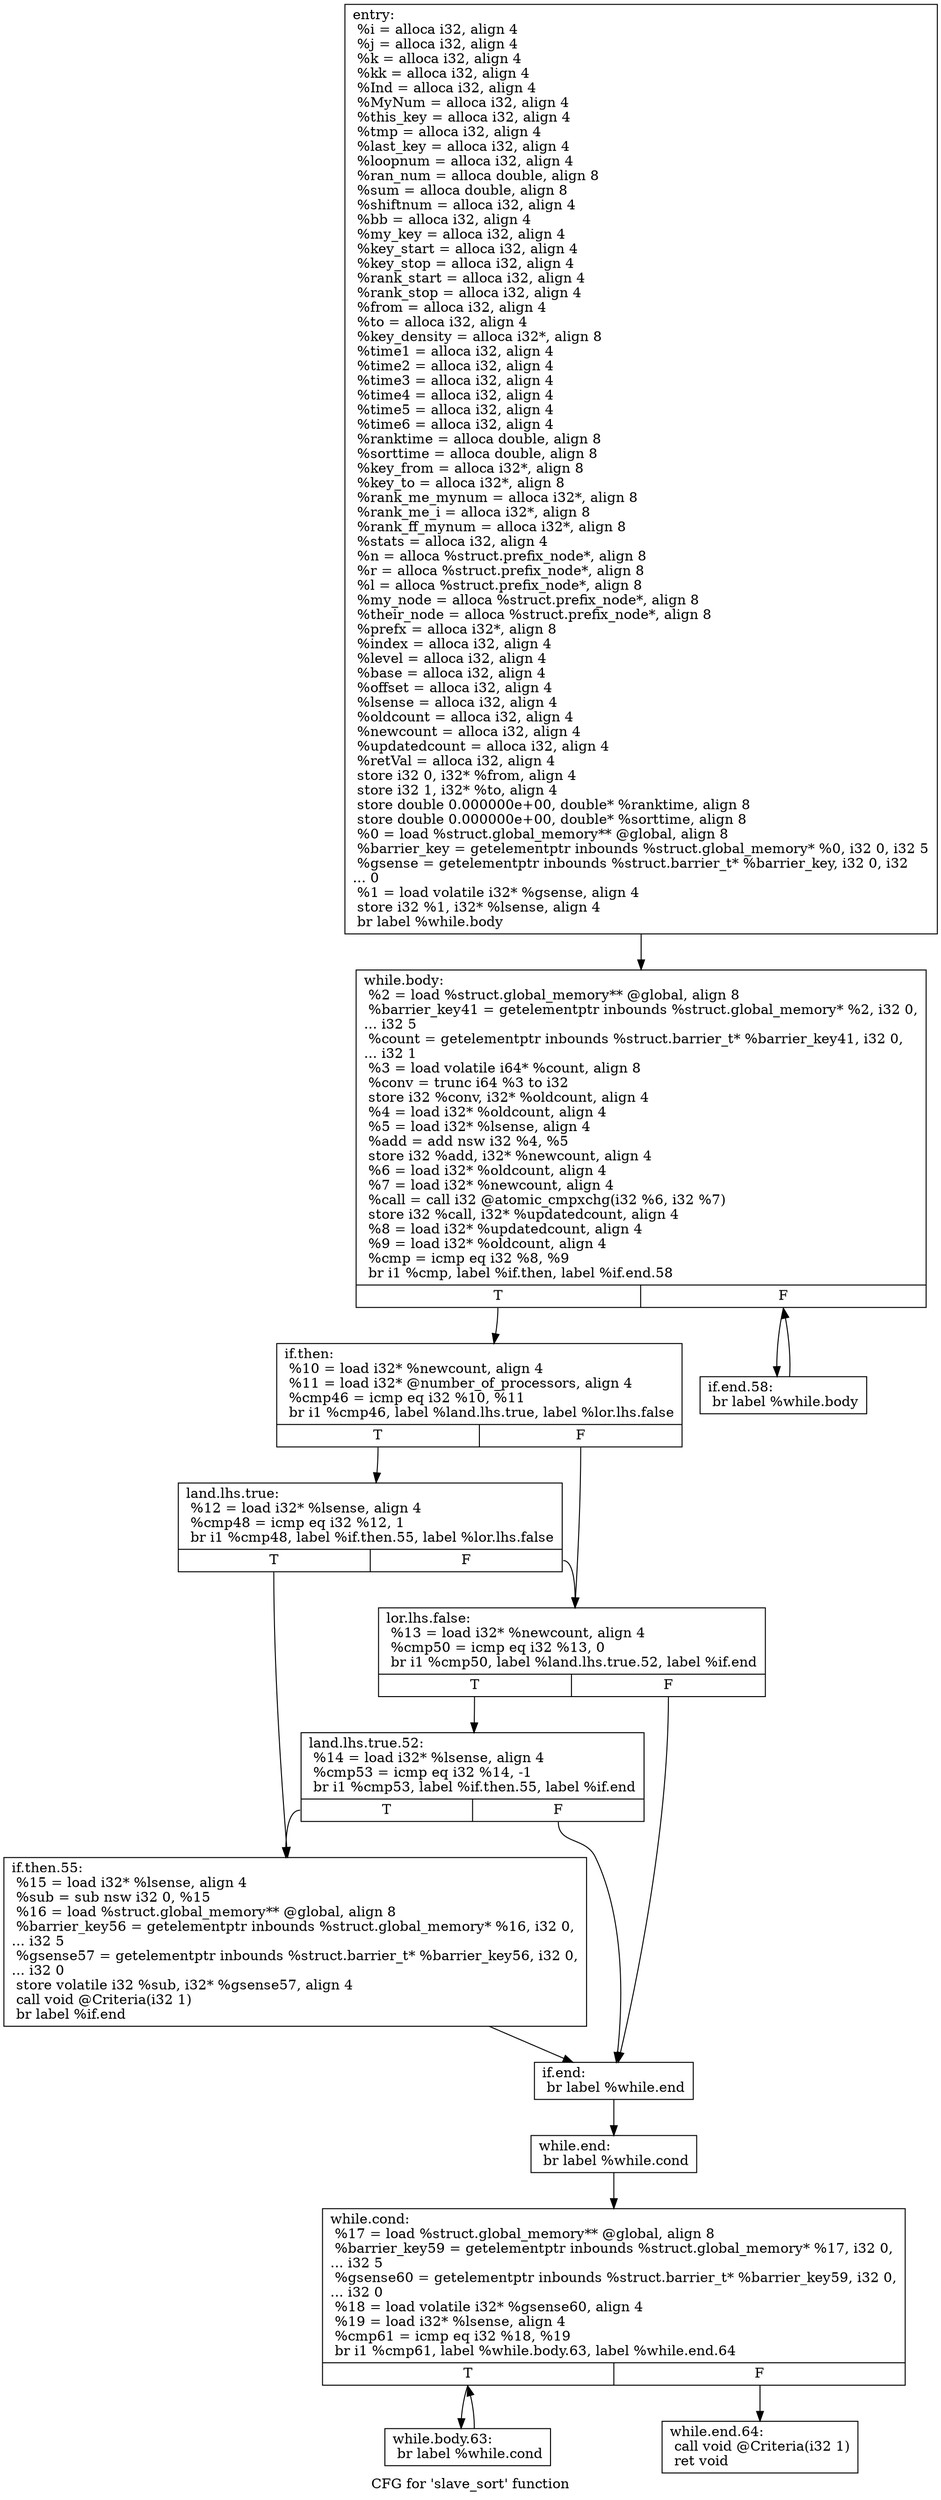 digraph "CFG for 'slave_sort' function" {
	label="CFG for 'slave_sort' function";

	Node0x56509f0 [shape=record,label="{entry:\l  %i = alloca i32, align 4\l  %j = alloca i32, align 4\l  %k = alloca i32, align 4\l  %kk = alloca i32, align 4\l  %Ind = alloca i32, align 4\l  %MyNum = alloca i32, align 4\l  %this_key = alloca i32, align 4\l  %tmp = alloca i32, align 4\l  %last_key = alloca i32, align 4\l  %loopnum = alloca i32, align 4\l  %ran_num = alloca double, align 8\l  %sum = alloca double, align 8\l  %shiftnum = alloca i32, align 4\l  %bb = alloca i32, align 4\l  %my_key = alloca i32, align 4\l  %key_start = alloca i32, align 4\l  %key_stop = alloca i32, align 4\l  %rank_start = alloca i32, align 4\l  %rank_stop = alloca i32, align 4\l  %from = alloca i32, align 4\l  %to = alloca i32, align 4\l  %key_density = alloca i32*, align 8\l  %time1 = alloca i32, align 4\l  %time2 = alloca i32, align 4\l  %time3 = alloca i32, align 4\l  %time4 = alloca i32, align 4\l  %time5 = alloca i32, align 4\l  %time6 = alloca i32, align 4\l  %ranktime = alloca double, align 8\l  %sorttime = alloca double, align 8\l  %key_from = alloca i32*, align 8\l  %key_to = alloca i32*, align 8\l  %rank_me_mynum = alloca i32*, align 8\l  %rank_me_i = alloca i32*, align 8\l  %rank_ff_mynum = alloca i32*, align 8\l  %stats = alloca i32, align 4\l  %n = alloca %struct.prefix_node*, align 8\l  %r = alloca %struct.prefix_node*, align 8\l  %l = alloca %struct.prefix_node*, align 8\l  %my_node = alloca %struct.prefix_node*, align 8\l  %their_node = alloca %struct.prefix_node*, align 8\l  %prefx = alloca i32*, align 8\l  %index = alloca i32, align 4\l  %level = alloca i32, align 4\l  %base = alloca i32, align 4\l  %offset = alloca i32, align 4\l  %lsense = alloca i32, align 4\l  %oldcount = alloca i32, align 4\l  %newcount = alloca i32, align 4\l  %updatedcount = alloca i32, align 4\l  %retVal = alloca i32, align 4\l  store i32 0, i32* %from, align 4\l  store i32 1, i32* %to, align 4\l  store double 0.000000e+00, double* %ranktime, align 8\l  store double 0.000000e+00, double* %sorttime, align 8\l  %0 = load %struct.global_memory** @global, align 8\l  %barrier_key = getelementptr inbounds %struct.global_memory* %0, i32 0, i32 5\l  %gsense = getelementptr inbounds %struct.barrier_t* %barrier_key, i32 0, i32\l... 0\l  %1 = load volatile i32* %gsense, align 4\l  store i32 %1, i32* %lsense, align 4\l  br label %while.body\l}"];
	Node0x56509f0 -> Node0x56580a0;
	Node0x56580a0 [shape=record,label="{while.body:                                       \l  %2 = load %struct.global_memory** @global, align 8\l  %barrier_key41 = getelementptr inbounds %struct.global_memory* %2, i32 0,\l... i32 5\l  %count = getelementptr inbounds %struct.barrier_t* %barrier_key41, i32 0,\l... i32 1\l  %3 = load volatile i64* %count, align 8\l  %conv = trunc i64 %3 to i32\l  store i32 %conv, i32* %oldcount, align 4\l  %4 = load i32* %oldcount, align 4\l  %5 = load i32* %lsense, align 4\l  %add = add nsw i32 %4, %5\l  store i32 %add, i32* %newcount, align 4\l  %6 = load i32* %oldcount, align 4\l  %7 = load i32* %newcount, align 4\l  %call = call i32 @atomic_cmpxchg(i32 %6, i32 %7)\l  store i32 %call, i32* %updatedcount, align 4\l  %8 = load i32* %updatedcount, align 4\l  %9 = load i32* %oldcount, align 4\l  %cmp = icmp eq i32 %8, %9\l  br i1 %cmp, label %if.then, label %if.end.58\l|{<s0>T|<s1>F}}"];
	Node0x56580a0:s0 -> Node0x56580f0;
	Node0x56580a0:s1 -> Node0x5659320;
	Node0x56580f0 [shape=record,label="{if.then:                                          \l  %10 = load i32* %newcount, align 4\l  %11 = load i32* @number_of_processors, align 4\l  %cmp46 = icmp eq i32 %10, %11\l  br i1 %cmp46, label %land.lhs.true, label %lor.lhs.false\l|{<s0>T|<s1>F}}"];
	Node0x56580f0:s0 -> Node0x5659190;
	Node0x56580f0:s1 -> Node0x56591e0;
	Node0x5659190 [shape=record,label="{land.lhs.true:                                    \l  %12 = load i32* %lsense, align 4\l  %cmp48 = icmp eq i32 %12, 1\l  br i1 %cmp48, label %if.then.55, label %lor.lhs.false\l|{<s0>T|<s1>F}}"];
	Node0x5659190:s0 -> Node0x5659280;
	Node0x5659190:s1 -> Node0x56591e0;
	Node0x56591e0 [shape=record,label="{lor.lhs.false:                                    \l  %13 = load i32* %newcount, align 4\l  %cmp50 = icmp eq i32 %13, 0\l  br i1 %cmp50, label %land.lhs.true.52, label %if.end\l|{<s0>T|<s1>F}}"];
	Node0x56591e0:s0 -> Node0x5659230;
	Node0x56591e0:s1 -> Node0x56592d0;
	Node0x5659230 [shape=record,label="{land.lhs.true.52:                                 \l  %14 = load i32* %lsense, align 4\l  %cmp53 = icmp eq i32 %14, -1\l  br i1 %cmp53, label %if.then.55, label %if.end\l|{<s0>T|<s1>F}}"];
	Node0x5659230:s0 -> Node0x5659280;
	Node0x5659230:s1 -> Node0x56592d0;
	Node0x5659280 [shape=record,label="{if.then.55:                                       \l  %15 = load i32* %lsense, align 4\l  %sub = sub nsw i32 0, %15\l  %16 = load %struct.global_memory** @global, align 8\l  %barrier_key56 = getelementptr inbounds %struct.global_memory* %16, i32 0,\l... i32 5\l  %gsense57 = getelementptr inbounds %struct.barrier_t* %barrier_key56, i32 0,\l... i32 0\l  store volatile i32 %sub, i32* %gsense57, align 4\l  call void @Criteria(i32 1)\l  br label %if.end\l}"];
	Node0x5659280 -> Node0x56592d0;
	Node0x56592d0 [shape=record,label="{if.end:                                           \l  br label %while.end\l}"];
	Node0x56592d0 -> Node0x5659370;
	Node0x5659320 [shape=record,label="{if.end.58:                                        \l  br label %while.body\l}"];
	Node0x5659320 -> Node0x56580a0;
	Node0x5659370 [shape=record,label="{while.end:                                        \l  br label %while.cond\l}"];
	Node0x5659370 -> Node0x56593c0;
	Node0x56593c0 [shape=record,label="{while.cond:                                       \l  %17 = load %struct.global_memory** @global, align 8\l  %barrier_key59 = getelementptr inbounds %struct.global_memory* %17, i32 0,\l... i32 5\l  %gsense60 = getelementptr inbounds %struct.barrier_t* %barrier_key59, i32 0,\l... i32 0\l  %18 = load volatile i32* %gsense60, align 4\l  %19 = load i32* %lsense, align 4\l  %cmp61 = icmp eq i32 %18, %19\l  br i1 %cmp61, label %while.body.63, label %while.end.64\l|{<s0>T|<s1>F}}"];
	Node0x56593c0:s0 -> Node0x5659410;
	Node0x56593c0:s1 -> Node0x5659460;
	Node0x5659410 [shape=record,label="{while.body.63:                                    \l  br label %while.cond\l}"];
	Node0x5659410 -> Node0x56593c0;
	Node0x5659460 [shape=record,label="{while.end.64:                                     \l  call void @Criteria(i32 1)\l  ret void\l}"];
}
